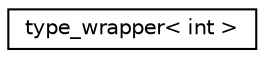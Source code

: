 digraph "Graphical Class Hierarchy"
{
 // INTERACTIVE_SVG=YES
  edge [fontname="Helvetica",fontsize="10",labelfontname="Helvetica",labelfontsize="10"];
  node [fontname="Helvetica",fontsize="10",shape=record];
  rankdir="LR";
  Node1 [label="type_wrapper\< int \>",height=0.2,width=0.4,color="black", fillcolor="white", style="filled",URL="$classtype__wrapper_3_01int_01_4.html"];
}
